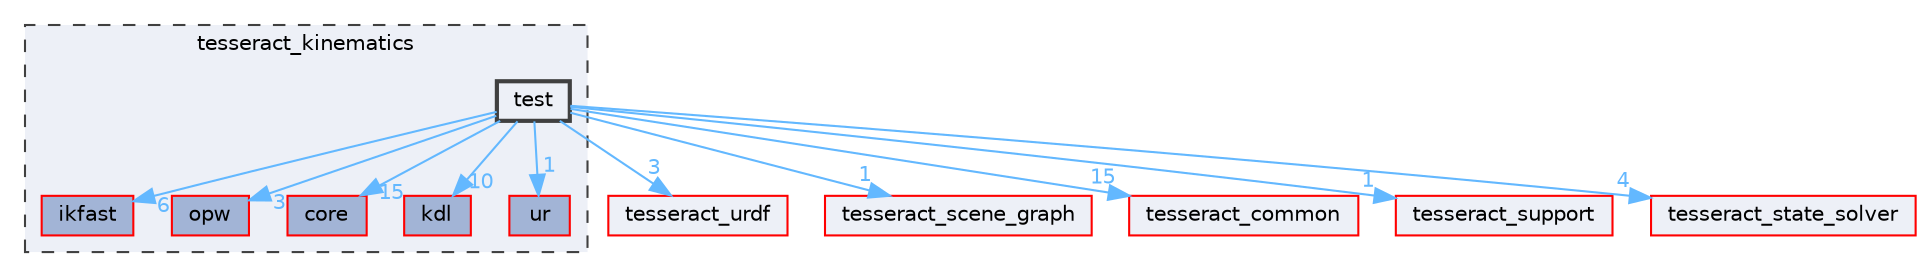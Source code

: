 digraph "tesseract_kinematics/test"
{
 // LATEX_PDF_SIZE
  bgcolor="transparent";
  edge [fontname=Helvetica,fontsize=10,labelfontname=Helvetica,labelfontsize=10];
  node [fontname=Helvetica,fontsize=10,shape=box,height=0.2,width=0.4];
  compound=true
  subgraph clusterdir_294055a49f38394d49b8311f78ecb93d {
    graph [ bgcolor="#edf0f7", pencolor="grey25", label="tesseract_kinematics", fontname=Helvetica,fontsize=10 style="filled,dashed", URL="dir_294055a49f38394d49b8311f78ecb93d.html",tooltip=""]
  dir_5dae7b83fff15051c20dd2ca07684918 [label="ikfast", fillcolor="#a2b4d6", color="red", style="filled", URL="dir_5dae7b83fff15051c20dd2ca07684918.html",tooltip=""];
  dir_a43fb9b72f9160a89db78aa24f284791 [label="opw", fillcolor="#a2b4d6", color="red", style="filled", URL="dir_a43fb9b72f9160a89db78aa24f284791.html",tooltip=""];
  dir_c514f902ec1d4c8561ea53d834486b22 [label="core", fillcolor="#a2b4d6", color="red", style="filled", URL="dir_c514f902ec1d4c8561ea53d834486b22.html",tooltip=""];
  dir_ee8bb2d13bac4e23e873d6dd1226b70c [label="kdl", fillcolor="#a2b4d6", color="red", style="filled", URL="dir_ee8bb2d13bac4e23e873d6dd1226b70c.html",tooltip=""];
  dir_f715cf4b462734036193cf25e89156dd [label="ur", fillcolor="#a2b4d6", color="red", style="filled", URL="dir_f715cf4b462734036193cf25e89156dd.html",tooltip=""];
  dir_46f537e945f8f3a3813a9c0d19f25c71 [label="test", fillcolor="#edf0f7", color="grey25", style="filled,bold", URL="dir_46f537e945f8f3a3813a9c0d19f25c71.html",tooltip=""];
  }
  dir_73dd8f3c3376cfb32596795362fe062b [label="tesseract_urdf", fillcolor="#edf0f7", color="red", style="filled", URL="dir_73dd8f3c3376cfb32596795362fe062b.html",tooltip=""];
  dir_80ecf6fe8b2ccd2d6af6fe314205f076 [label="tesseract_scene_graph", fillcolor="#edf0f7", color="red", style="filled", URL="dir_80ecf6fe8b2ccd2d6af6fe314205f076.html",tooltip=""];
  dir_8430b83f3af685b4c96d298a32e9aa37 [label="tesseract_common", fillcolor="#edf0f7", color="red", style="filled", URL="dir_8430b83f3af685b4c96d298a32e9aa37.html",tooltip=""];
  dir_da909b66eb41dea5cfc6351b8c562363 [label="tesseract_support", fillcolor="#edf0f7", color="red", style="filled", URL="dir_da909b66eb41dea5cfc6351b8c562363.html",tooltip=""];
  dir_f9fd38abb6852090848a9f28804f693c [label="tesseract_state_solver", fillcolor="#edf0f7", color="red", style="filled", URL="dir_f9fd38abb6852090848a9f28804f693c.html",tooltip=""];
  dir_46f537e945f8f3a3813a9c0d19f25c71->dir_5dae7b83fff15051c20dd2ca07684918 [headlabel="6", labeldistance=1.5 headhref="dir_000103_000022.html" color="steelblue1" fontcolor="steelblue1"];
  dir_46f537e945f8f3a3813a9c0d19f25c71->dir_73dd8f3c3376cfb32596795362fe062b [headlabel="3", labeldistance=1.5 headhref="dir_000103_000095.html" color="steelblue1" fontcolor="steelblue1"];
  dir_46f537e945f8f3a3813a9c0d19f25c71->dir_80ecf6fe8b2ccd2d6af6fe314205f076 [headlabel="1", labeldistance=1.5 headhref="dir_000103_000087.html" color="steelblue1" fontcolor="steelblue1"];
  dir_46f537e945f8f3a3813a9c0d19f25c71->dir_8430b83f3af685b4c96d298a32e9aa37 [headlabel="15", labeldistance=1.5 headhref="dir_000103_000075.html" color="steelblue1" fontcolor="steelblue1"];
  dir_46f537e945f8f3a3813a9c0d19f25c71->dir_a43fb9b72f9160a89db78aa24f284791 [headlabel="3", labeldistance=1.5 headhref="dir_000103_000051.html" color="steelblue1" fontcolor="steelblue1"];
  dir_46f537e945f8f3a3813a9c0d19f25c71->dir_c514f902ec1d4c8561ea53d834486b22 [headlabel="15", labeldistance=1.5 headhref="dir_000103_000009.html" color="steelblue1" fontcolor="steelblue1"];
  dir_46f537e945f8f3a3813a9c0d19f25c71->dir_da909b66eb41dea5cfc6351b8c562363 [headlabel="1", labeldistance=1.5 headhref="dir_000103_000093.html" color="steelblue1" fontcolor="steelblue1"];
  dir_46f537e945f8f3a3813a9c0d19f25c71->dir_ee8bb2d13bac4e23e873d6dd1226b70c [headlabel="10", labeldistance=1.5 headhref="dir_000103_000045.html" color="steelblue1" fontcolor="steelblue1"];
  dir_46f537e945f8f3a3813a9c0d19f25c71->dir_f715cf4b462734036193cf25e89156dd [headlabel="1", labeldistance=1.5 headhref="dir_000103_000111.html" color="steelblue1" fontcolor="steelblue1"];
  dir_46f537e945f8f3a3813a9c0d19f25c71->dir_f9fd38abb6852090848a9f28804f693c [headlabel="4", labeldistance=1.5 headhref="dir_000103_000091.html" color="steelblue1" fontcolor="steelblue1"];
}
